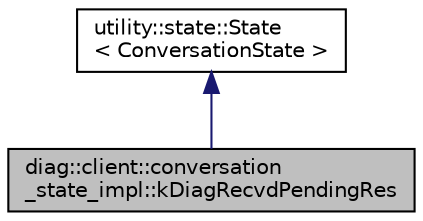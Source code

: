 digraph "diag::client::conversation_state_impl::kDiagRecvdPendingRes"
{
 // LATEX_PDF_SIZE
  edge [fontname="Helvetica",fontsize="10",labelfontname="Helvetica",labelfontsize="10"];
  node [fontname="Helvetica",fontsize="10",shape=record];
  Node1 [label="diag::client::conversation\l_state_impl::kDiagRecvdPendingRes",height=0.2,width=0.4,color="black", fillcolor="grey75", style="filled", fontcolor="black",tooltip=" "];
  Node2 -> Node1 [dir="back",color="midnightblue",fontsize="10",style="solid",fontname="Helvetica"];
  Node2 [label="utility::state::State\l\< ConversationState \>",height=0.2,width=0.4,color="black", fillcolor="white", style="filled",URL="$classutility_1_1state_1_1State.html",tooltip=" "];
}
